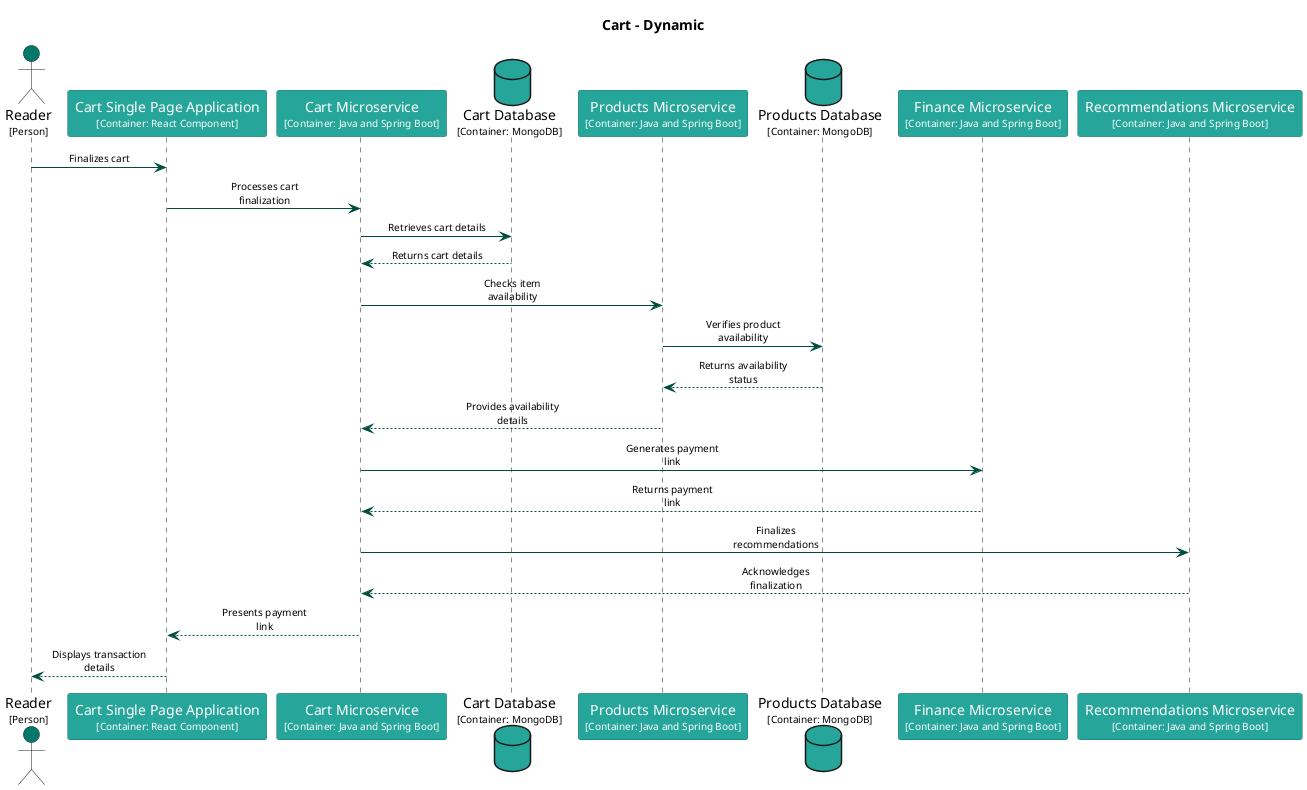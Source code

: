 @startuml
set separator none
title Cart - Dynamic

skinparam {
  arrowFontSize 10
  defaultTextAlignment center
  wrapWidth 200
  maxMessageSize 100
}

hide stereotype

skinparam sequenceParticipant<<Cart.CartDatabase>> {
  BackgroundColor #26a69a
  FontColor #ffffff
  BorderColor #1a746b
  shadowing false
}
skinparam sequenceParticipant<<Cart.CartMicroservice>> {
  BackgroundColor #26a69a
  FontColor #ffffff
  BorderColor #1a746b
  shadowing false
}
skinparam sequenceParticipant<<Cart.CartSinglePageApplication>> {
  BackgroundColor #26a69a
  FontColor #ffffff
  BorderColor #1a746b
  shadowing false
}
skinparam sequenceParticipant<<Finance.FinanceMicroservice>> {
  BackgroundColor #26a69a
  FontColor #ffffff
  BorderColor #1a746b
  shadowing false
}
skinparam sequenceParticipant<<Products.ProductsDatabase>> {
  BackgroundColor #26a69a
  FontColor #ffffff
  BorderColor #1a746b
  shadowing false
}
skinparam sequenceParticipant<<Products.ProductsMicroservice>> {
  BackgroundColor #26a69a
  FontColor #ffffff
  BorderColor #1a746b
  shadowing false
}
skinparam sequenceParticipant<<Reader>> {
  BackgroundColor #00796b
  FontColor #ffffff
  BorderColor #00544a
  shadowing false
}
skinparam sequenceParticipant<<Recommendations.RecommendationsMicroservice>> {
  BackgroundColor #26a69a
  FontColor #ffffff
  BorderColor #1a746b
  shadowing false
}

actor "Reader\n<size:10>[Person]</size>" as Reader <<Reader>> #00796b
participant "Cart Single Page Application\n<size:10>[Container: React Component]</size>" as Cart.CartSinglePageApplication <<Cart.CartSinglePageApplication>> #26a69a
participant "Cart Microservice\n<size:10>[Container: Java and Spring Boot]</size>" as Cart.CartMicroservice <<Cart.CartMicroservice>> #26a69a
database "Cart Database\n<size:10>[Container: MongoDB]</size>" as Cart.CartDatabase <<Cart.CartDatabase>> #26a69a
participant "Products Microservice\n<size:10>[Container: Java and Spring Boot]</size>" as Products.ProductsMicroservice <<Products.ProductsMicroservice>> #26a69a
database "Products Database\n<size:10>[Container: MongoDB]</size>" as Products.ProductsDatabase <<Products.ProductsDatabase>> #26a69a
participant "Finance Microservice\n<size:10>[Container: Java and Spring Boot]</size>" as Finance.FinanceMicroservice <<Finance.FinanceMicroservice>> #26a69a
participant "Recommendations Microservice\n<size:10>[Container: Java and Spring Boot]</size>" as Recommendations.RecommendationsMicroservice <<Recommendations.RecommendationsMicroservice>> #26a69a
Reader -[#004d40]> Cart.CartSinglePageApplication : Finalizes cart
Cart.CartSinglePageApplication -[#004d40]> Cart.CartMicroservice : Processes cart finalization
Cart.CartMicroservice -[#004d40]> Cart.CartDatabase : Retrieves cart details
Cart.CartMicroservice <-[#004d40]- Cart.CartDatabase : Returns cart details
Cart.CartMicroservice -[#004d40]> Products.ProductsMicroservice : Checks item availability
Products.ProductsMicroservice -[#004d40]> Products.ProductsDatabase : Verifies product availability
Products.ProductsMicroservice <-[#004d40]- Products.ProductsDatabase : Returns availability status
Cart.CartMicroservice <-[#004d40]- Products.ProductsMicroservice : Provides availability details
Cart.CartMicroservice -[#004d40]> Finance.FinanceMicroservice : Generates payment link
Cart.CartMicroservice <-[#004d40]- Finance.FinanceMicroservice : Returns payment link
Cart.CartMicroservice -[#004d40]> Recommendations.RecommendationsMicroservice : Finalizes recommendations
Cart.CartMicroservice <-[#004d40]- Recommendations.RecommendationsMicroservice : Acknowledges finalization
Cart.CartSinglePageApplication <-[#004d40]- Cart.CartMicroservice : Presents payment link
Reader <-[#004d40]- Cart.CartSinglePageApplication : Displays transaction details
@enduml